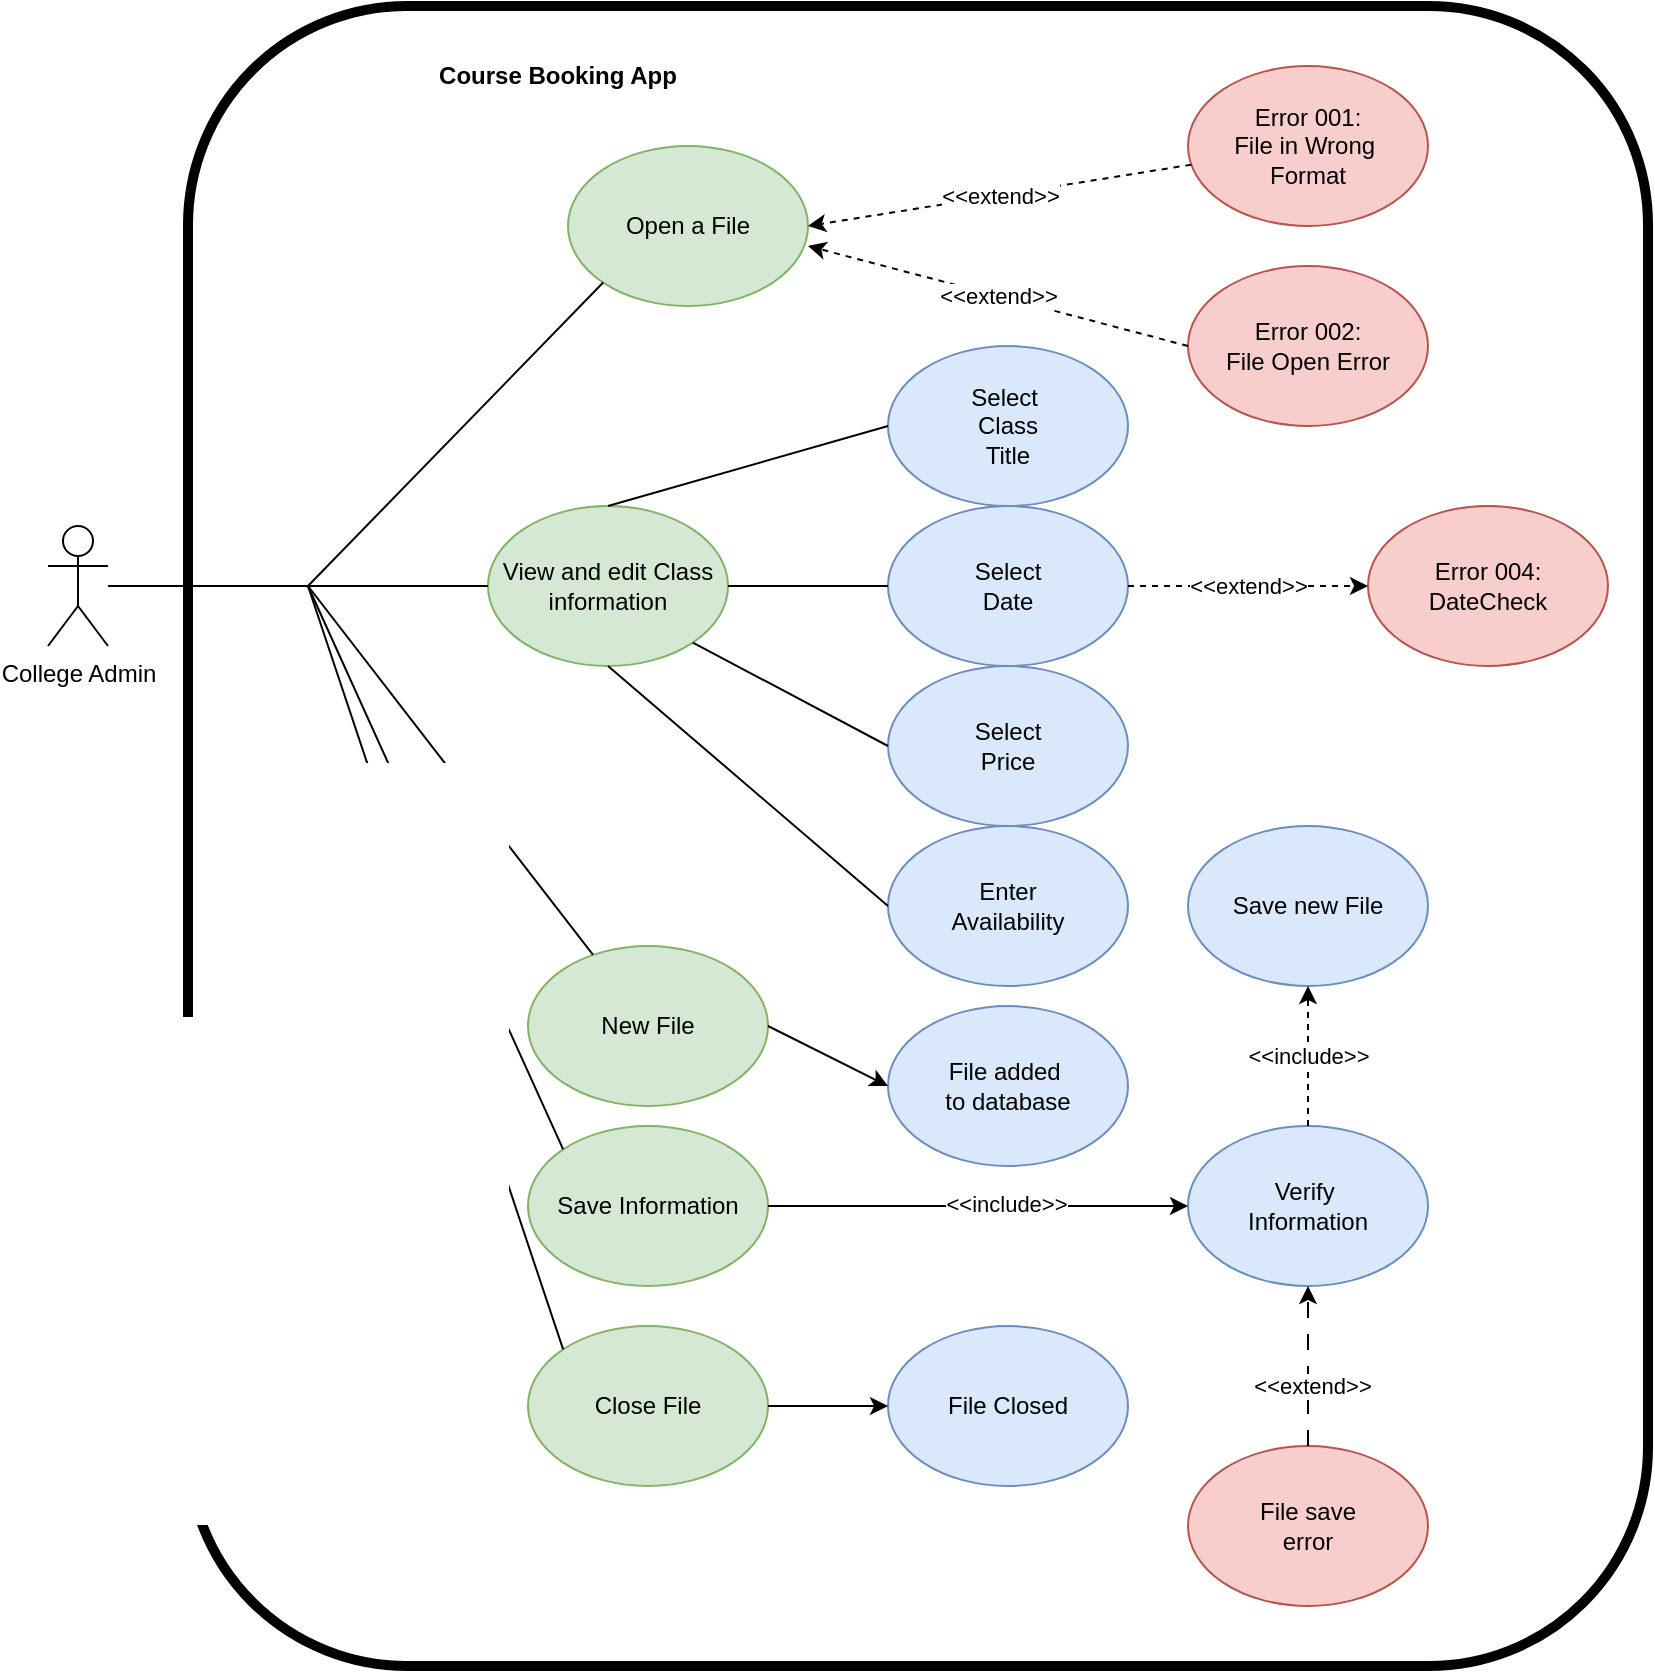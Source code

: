<mxfile version="21.3.8" type="github">
  <diagram name="Page-1" id="Uer-U6X-fsnXKGnIOk1K">
    <mxGraphModel dx="2074" dy="2231" grid="1" gridSize="10" guides="1" tooltips="1" connect="1" arrows="1" fold="1" page="1" pageScale="1" pageWidth="850" pageHeight="1100" math="0" shadow="0">
      <root>
        <mxCell id="0" />
        <mxCell id="1" parent="0" />
        <mxCell id="LFllWg6S086V3_-8uHDv-35" value="" style="rounded=1;whiteSpace=wrap;html=1;gradientColor=none;strokeColor=#000000;strokeWidth=5;" parent="1" vertex="1">
          <mxGeometry x="40" y="-10" width="730" height="830" as="geometry" />
        </mxCell>
        <mxCell id="LFllWg6S086V3_-8uHDv-1" value="College Admin" style="shape=umlActor;verticalLabelPosition=bottom;verticalAlign=top;html=1;outlineConnect=0;" parent="1" vertex="1">
          <mxGeometry x="-30" y="250" width="30" height="60" as="geometry" />
        </mxCell>
        <mxCell id="LFllWg6S086V3_-8uHDv-2" value="View and edit Class&lt;br&gt;information" style="ellipse;whiteSpace=wrap;html=1;fillColor=#d5e8d4;strokeColor=#82b366;" parent="1" vertex="1">
          <mxGeometry x="190" y="240" width="120" height="80" as="geometry" />
        </mxCell>
        <mxCell id="LFllWg6S086V3_-8uHDv-3" value="Select&lt;br&gt;Date" style="ellipse;whiteSpace=wrap;html=1;fillColor=#dae8fc;strokeColor=#6c8ebf;" parent="1" vertex="1">
          <mxGeometry x="390" y="240" width="120" height="80" as="geometry" />
        </mxCell>
        <mxCell id="LFllWg6S086V3_-8uHDv-4" value="Error 004:&lt;br&gt;DateCheck" style="ellipse;whiteSpace=wrap;html=1;fillColor=#f8cecc;strokeColor=#b85450;" parent="1" vertex="1">
          <mxGeometry x="630" y="240" width="120" height="80" as="geometry" />
        </mxCell>
        <mxCell id="LFllWg6S086V3_-8uHDv-5" value="Select&amp;nbsp;&lt;br&gt;Class&lt;br&gt;Title" style="ellipse;whiteSpace=wrap;html=1;fillColor=#dae8fc;strokeColor=#6c8ebf;" parent="1" vertex="1">
          <mxGeometry x="390" y="160" width="120" height="80" as="geometry" />
        </mxCell>
        <mxCell id="LFllWg6S086V3_-8uHDv-6" value="Select&lt;br&gt;Price" style="ellipse;whiteSpace=wrap;html=1;fillColor=#dae8fc;strokeColor=#6c8ebf;" parent="1" vertex="1">
          <mxGeometry x="390" y="320" width="120" height="80" as="geometry" />
        </mxCell>
        <mxCell id="LFllWg6S086V3_-8uHDv-7" value="Enter&lt;br&gt;Availability" style="ellipse;whiteSpace=wrap;html=1;fillColor=#dae8fc;strokeColor=#6c8ebf;" parent="1" vertex="1">
          <mxGeometry x="390" y="400" width="120" height="80" as="geometry" />
        </mxCell>
        <mxCell id="LFllWg6S086V3_-8uHDv-8" value="Open a File" style="ellipse;whiteSpace=wrap;html=1;fillColor=#d5e8d4;strokeColor=#82b366;" parent="1" vertex="1">
          <mxGeometry x="230" y="60" width="120" height="80" as="geometry" />
        </mxCell>
        <mxCell id="LFllWg6S086V3_-8uHDv-9" value="Error 001:&lt;br&gt;File in Wrong&amp;nbsp;&lt;br&gt;Format" style="ellipse;whiteSpace=wrap;html=1;fillColor=#f8cecc;strokeColor=#b85450;" parent="1" vertex="1">
          <mxGeometry x="540" y="20" width="120" height="80" as="geometry" />
        </mxCell>
        <mxCell id="LFllWg6S086V3_-8uHDv-10" value="Error 002:&lt;br&gt;File Open Error" style="ellipse;whiteSpace=wrap;html=1;fillColor=#f8cecc;strokeColor=#b85450;" parent="1" vertex="1">
          <mxGeometry x="540" y="120" width="120" height="80" as="geometry" />
        </mxCell>
        <mxCell id="LFllWg6S086V3_-8uHDv-11" value="" style="endArrow=none;html=1;rounded=0;entryX=0;entryY=0.5;entryDx=0;entryDy=0;exitX=0.5;exitY=0;exitDx=0;exitDy=0;" parent="1" source="LFllWg6S086V3_-8uHDv-2" target="LFllWg6S086V3_-8uHDv-5" edge="1">
          <mxGeometry width="50" height="50" relative="1" as="geometry">
            <mxPoint x="340" y="240" as="sourcePoint" />
            <mxPoint x="430" y="240" as="targetPoint" />
          </mxGeometry>
        </mxCell>
        <mxCell id="LFllWg6S086V3_-8uHDv-12" value="" style="endArrow=none;html=1;rounded=0;exitX=1;exitY=0.5;exitDx=0;exitDy=0;entryX=0;entryY=0.5;entryDx=0;entryDy=0;" parent="1" source="LFllWg6S086V3_-8uHDv-2" target="LFllWg6S086V3_-8uHDv-3" edge="1">
          <mxGeometry width="50" height="50" relative="1" as="geometry">
            <mxPoint x="380" y="290" as="sourcePoint" />
            <mxPoint x="430" y="240" as="targetPoint" />
          </mxGeometry>
        </mxCell>
        <mxCell id="LFllWg6S086V3_-8uHDv-13" value="" style="endArrow=none;html=1;rounded=0;exitX=1;exitY=1;exitDx=0;exitDy=0;entryX=0;entryY=0.5;entryDx=0;entryDy=0;" parent="1" source="LFllWg6S086V3_-8uHDv-2" target="LFllWg6S086V3_-8uHDv-6" edge="1">
          <mxGeometry width="50" height="50" relative="1" as="geometry">
            <mxPoint x="380" y="290" as="sourcePoint" />
            <mxPoint x="430" y="240" as="targetPoint" />
          </mxGeometry>
        </mxCell>
        <mxCell id="LFllWg6S086V3_-8uHDv-14" value="" style="endArrow=none;html=1;rounded=0;exitX=0.5;exitY=1;exitDx=0;exitDy=0;entryX=0;entryY=0.5;entryDx=0;entryDy=0;" parent="1" source="LFllWg6S086V3_-8uHDv-2" target="LFllWg6S086V3_-8uHDv-7" edge="1">
          <mxGeometry width="50" height="50" relative="1" as="geometry">
            <mxPoint x="380" y="290" as="sourcePoint" />
            <mxPoint x="430" y="240" as="targetPoint" />
          </mxGeometry>
        </mxCell>
        <mxCell id="LFllWg6S086V3_-8uHDv-15" value="" style="endArrow=classic;html=1;rounded=0;entryX=0;entryY=0.5;entryDx=0;entryDy=0;dashed=1;" parent="1" target="LFllWg6S086V3_-8uHDv-4" edge="1">
          <mxGeometry relative="1" as="geometry">
            <mxPoint x="510" y="280" as="sourcePoint" />
            <mxPoint x="620" y="280" as="targetPoint" />
          </mxGeometry>
        </mxCell>
        <mxCell id="LFllWg6S086V3_-8uHDv-16" value="&amp;lt;&amp;lt;extend&amp;gt;&amp;gt;" style="edgeLabel;resizable=0;html=1;align=center;verticalAlign=middle;" parent="LFllWg6S086V3_-8uHDv-15" connectable="0" vertex="1">
          <mxGeometry relative="1" as="geometry" />
        </mxCell>
        <mxCell id="LFllWg6S086V3_-8uHDv-17" value="" style="endArrow=classic;html=1;rounded=0;dashed=1;exitX=0;exitY=0.5;exitDx=0;exitDy=0;" parent="1" source="LFllWg6S086V3_-8uHDv-10" edge="1">
          <mxGeometry relative="1" as="geometry">
            <mxPoint x="520" y="290" as="sourcePoint" />
            <mxPoint x="350" y="110" as="targetPoint" />
          </mxGeometry>
        </mxCell>
        <mxCell id="LFllWg6S086V3_-8uHDv-18" value="&amp;lt;&amp;lt;extend&amp;gt;&amp;gt;" style="edgeLabel;resizable=0;html=1;align=center;verticalAlign=middle;" parent="LFllWg6S086V3_-8uHDv-17" connectable="0" vertex="1">
          <mxGeometry relative="1" as="geometry" />
        </mxCell>
        <mxCell id="LFllWg6S086V3_-8uHDv-19" value="" style="endArrow=classic;html=1;rounded=0;dashed=1;entryX=1;entryY=0.5;entryDx=0;entryDy=0;" parent="1" source="LFllWg6S086V3_-8uHDv-9" target="LFllWg6S086V3_-8uHDv-8" edge="1">
          <mxGeometry relative="1" as="geometry">
            <mxPoint x="530" y="300" as="sourcePoint" />
            <mxPoint x="490" y="140" as="targetPoint" />
          </mxGeometry>
        </mxCell>
        <mxCell id="LFllWg6S086V3_-8uHDv-20" value="&amp;lt;&amp;lt;extend&amp;gt;&amp;gt;" style="edgeLabel;resizable=0;html=1;align=center;verticalAlign=middle;" parent="LFllWg6S086V3_-8uHDv-19" connectable="0" vertex="1">
          <mxGeometry relative="1" as="geometry" />
        </mxCell>
        <mxCell id="LFllWg6S086V3_-8uHDv-22" value="New File" style="ellipse;whiteSpace=wrap;html=1;fillColor=#d5e8d4;strokeColor=#82b366;" parent="1" vertex="1">
          <mxGeometry x="210" y="460" width="120" height="80" as="geometry" />
        </mxCell>
        <mxCell id="LFllWg6S086V3_-8uHDv-23" value="Close File" style="ellipse;whiteSpace=wrap;html=1;fillColor=#d5e8d4;strokeColor=#82b366;" parent="1" vertex="1">
          <mxGeometry x="210" y="650" width="120" height="80" as="geometry" />
        </mxCell>
        <mxCell id="LFllWg6S086V3_-8uHDv-24" value="Verify&amp;nbsp;&lt;br&gt;Information" style="ellipse;whiteSpace=wrap;html=1;fillColor=#dae8fc;strokeColor=#6c8ebf;" parent="1" vertex="1">
          <mxGeometry x="540" y="550" width="120" height="80" as="geometry" />
        </mxCell>
        <mxCell id="LFllWg6S086V3_-8uHDv-25" value="Save new File" style="ellipse;whiteSpace=wrap;html=1;fillColor=#dae8fc;strokeColor=#6c8ebf;" parent="1" vertex="1">
          <mxGeometry x="540" y="400" width="120" height="80" as="geometry" />
        </mxCell>
        <mxCell id="LFllWg6S086V3_-8uHDv-30" value="" style="endArrow=classic;html=1;rounded=0;dashed=1;exitX=0.5;exitY=0;exitDx=0;exitDy=0;entryX=0.5;entryY=1;entryDx=0;entryDy=0;" parent="1" source="LFllWg6S086V3_-8uHDv-24" target="LFllWg6S086V3_-8uHDv-25" edge="1">
          <mxGeometry relative="1" as="geometry">
            <mxPoint x="383.426" y="538.284" as="sourcePoint" />
            <mxPoint x="562.619" y="626.342" as="targetPoint" />
          </mxGeometry>
        </mxCell>
        <mxCell id="LFllWg6S086V3_-8uHDv-31" value="&amp;lt;&amp;lt;include&amp;gt;&amp;gt;" style="edgeLabel;resizable=0;html=1;align=center;verticalAlign=middle;" parent="LFllWg6S086V3_-8uHDv-30" connectable="0" vertex="1">
          <mxGeometry relative="1" as="geometry" />
        </mxCell>
        <mxCell id="LFllWg6S086V3_-8uHDv-32" value="" style="endArrow=none;html=1;rounded=0;entryX=0;entryY=0.5;entryDx=0;entryDy=0;" parent="1" source="LFllWg6S086V3_-8uHDv-1" target="LFllWg6S086V3_-8uHDv-2" edge="1">
          <mxGeometry width="50" height="50" relative="1" as="geometry">
            <mxPoint x="380" y="470" as="sourcePoint" />
            <mxPoint x="430" y="420" as="targetPoint" />
          </mxGeometry>
        </mxCell>
        <mxCell id="LFllWg6S086V3_-8uHDv-33" value="" style="endArrow=none;html=1;rounded=0;entryX=0;entryY=0;entryDx=0;entryDy=0;" parent="1" target="LFllWg6S086V3_-8uHDv-23" edge="1">
          <mxGeometry width="50" height="50" relative="1" as="geometry">
            <mxPoint x="100" y="280" as="sourcePoint" />
            <mxPoint x="430" y="440" as="targetPoint" />
          </mxGeometry>
        </mxCell>
        <mxCell id="LFllWg6S086V3_-8uHDv-34" value="" style="endArrow=none;html=1;rounded=0;" parent="1" target="LFllWg6S086V3_-8uHDv-22" edge="1">
          <mxGeometry width="50" height="50" relative="1" as="geometry">
            <mxPoint x="100" y="280" as="sourcePoint" />
            <mxPoint x="430" y="440" as="targetPoint" />
          </mxGeometry>
        </mxCell>
        <mxCell id="LFllWg6S086V3_-8uHDv-36" value="Course Booking App" style="text;html=1;strokeColor=none;fillColor=none;align=center;verticalAlign=middle;whiteSpace=wrap;rounded=0;fontStyle=1;labelBackgroundColor=none;" parent="1" vertex="1">
          <mxGeometry x="160" y="10" width="130" height="30" as="geometry" />
        </mxCell>
        <mxCell id="LFllWg6S086V3_-8uHDv-37" value="" style="endArrow=none;html=1;rounded=0;entryX=0;entryY=1;entryDx=0;entryDy=0;" parent="1" target="LFllWg6S086V3_-8uHDv-8" edge="1">
          <mxGeometry width="50" height="50" relative="1" as="geometry">
            <mxPoint x="100" y="280" as="sourcePoint" />
            <mxPoint x="710" y="360" as="targetPoint" />
          </mxGeometry>
        </mxCell>
        <mxCell id="aZpY9iMZHtrNsyNcTNlf-1" value="Save Information" style="ellipse;whiteSpace=wrap;html=1;fillColor=#d5e8d4;strokeColor=#82b366;" vertex="1" parent="1">
          <mxGeometry x="210" y="550" width="120" height="80" as="geometry" />
        </mxCell>
        <mxCell id="aZpY9iMZHtrNsyNcTNlf-2" value="File added&amp;nbsp;&lt;br&gt;to database" style="ellipse;whiteSpace=wrap;html=1;fillColor=#dae8fc;strokeColor=#6c8ebf;" vertex="1" parent="1">
          <mxGeometry x="390" y="490" width="120" height="80" as="geometry" />
        </mxCell>
        <mxCell id="aZpY9iMZHtrNsyNcTNlf-3" value="" style="endArrow=none;html=1;rounded=0;entryX=0;entryY=0;entryDx=0;entryDy=0;" edge="1" parent="1" target="aZpY9iMZHtrNsyNcTNlf-1">
          <mxGeometry width="50" height="50" relative="1" as="geometry">
            <mxPoint x="100" y="280" as="sourcePoint" />
            <mxPoint x="480" y="470" as="targetPoint" />
          </mxGeometry>
        </mxCell>
        <mxCell id="aZpY9iMZHtrNsyNcTNlf-4" value="" style="endArrow=classic;html=1;rounded=0;exitX=1;exitY=0.5;exitDx=0;exitDy=0;entryX=0;entryY=0.5;entryDx=0;entryDy=0;" edge="1" parent="1" source="LFllWg6S086V3_-8uHDv-22" target="aZpY9iMZHtrNsyNcTNlf-2">
          <mxGeometry width="50" height="50" relative="1" as="geometry">
            <mxPoint x="430" y="520" as="sourcePoint" />
            <mxPoint x="480" y="470" as="targetPoint" />
          </mxGeometry>
        </mxCell>
        <mxCell id="aZpY9iMZHtrNsyNcTNlf-5" value="" style="endArrow=classic;html=1;rounded=0;exitX=1;exitY=0.5;exitDx=0;exitDy=0;entryX=0;entryY=0.5;entryDx=0;entryDy=0;" edge="1" parent="1" source="aZpY9iMZHtrNsyNcTNlf-1" target="LFllWg6S086V3_-8uHDv-24">
          <mxGeometry width="50" height="50" relative="1" as="geometry">
            <mxPoint x="430" y="520" as="sourcePoint" />
            <mxPoint x="480" y="470" as="targetPoint" />
          </mxGeometry>
        </mxCell>
        <mxCell id="aZpY9iMZHtrNsyNcTNlf-6" value="&amp;lt;&amp;lt;include&amp;gt;&amp;gt;" style="edgeLabel;html=1;align=center;verticalAlign=middle;resizable=0;points=[];" vertex="1" connectable="0" parent="aZpY9iMZHtrNsyNcTNlf-5">
          <mxGeometry x="0.133" y="1" relative="1" as="geometry">
            <mxPoint as="offset" />
          </mxGeometry>
        </mxCell>
        <mxCell id="aZpY9iMZHtrNsyNcTNlf-7" value="File Closed" style="ellipse;whiteSpace=wrap;html=1;fillColor=#dae8fc;strokeColor=#6c8ebf;" vertex="1" parent="1">
          <mxGeometry x="390" y="650" width="120" height="80" as="geometry" />
        </mxCell>
        <mxCell id="aZpY9iMZHtrNsyNcTNlf-8" value="" style="endArrow=classic;html=1;rounded=0;exitX=1;exitY=0.5;exitDx=0;exitDy=0;entryX=0;entryY=0.5;entryDx=0;entryDy=0;" edge="1" parent="1" source="LFllWg6S086V3_-8uHDv-23" target="aZpY9iMZHtrNsyNcTNlf-7">
          <mxGeometry width="50" height="50" relative="1" as="geometry">
            <mxPoint x="430" y="520" as="sourcePoint" />
            <mxPoint x="480" y="470" as="targetPoint" />
          </mxGeometry>
        </mxCell>
        <mxCell id="aZpY9iMZHtrNsyNcTNlf-9" value="File save&lt;br&gt;error" style="ellipse;whiteSpace=wrap;html=1;fillColor=#f8cecc;strokeColor=#b85450;" vertex="1" parent="1">
          <mxGeometry x="540" y="710" width="120" height="80" as="geometry" />
        </mxCell>
        <mxCell id="aZpY9iMZHtrNsyNcTNlf-10" value="" style="endArrow=classic;html=1;rounded=0;exitX=0.5;exitY=0;exitDx=0;exitDy=0;entryX=0.5;entryY=1;entryDx=0;entryDy=0;dashed=1;dashPattern=8 8;" edge="1" parent="1" source="aZpY9iMZHtrNsyNcTNlf-9" target="LFllWg6S086V3_-8uHDv-24">
          <mxGeometry width="50" height="50" relative="1" as="geometry">
            <mxPoint x="430" y="520" as="sourcePoint" />
            <mxPoint x="480" y="470" as="targetPoint" />
          </mxGeometry>
        </mxCell>
        <mxCell id="aZpY9iMZHtrNsyNcTNlf-11" value="&amp;lt;&amp;lt;extend&amp;gt;&amp;gt;" style="edgeLabel;html=1;align=center;verticalAlign=middle;resizable=0;points=[];" vertex="1" connectable="0" parent="aZpY9iMZHtrNsyNcTNlf-10">
          <mxGeometry x="-0.25" y="-2" relative="1" as="geometry">
            <mxPoint as="offset" />
          </mxGeometry>
        </mxCell>
      </root>
    </mxGraphModel>
  </diagram>
</mxfile>
